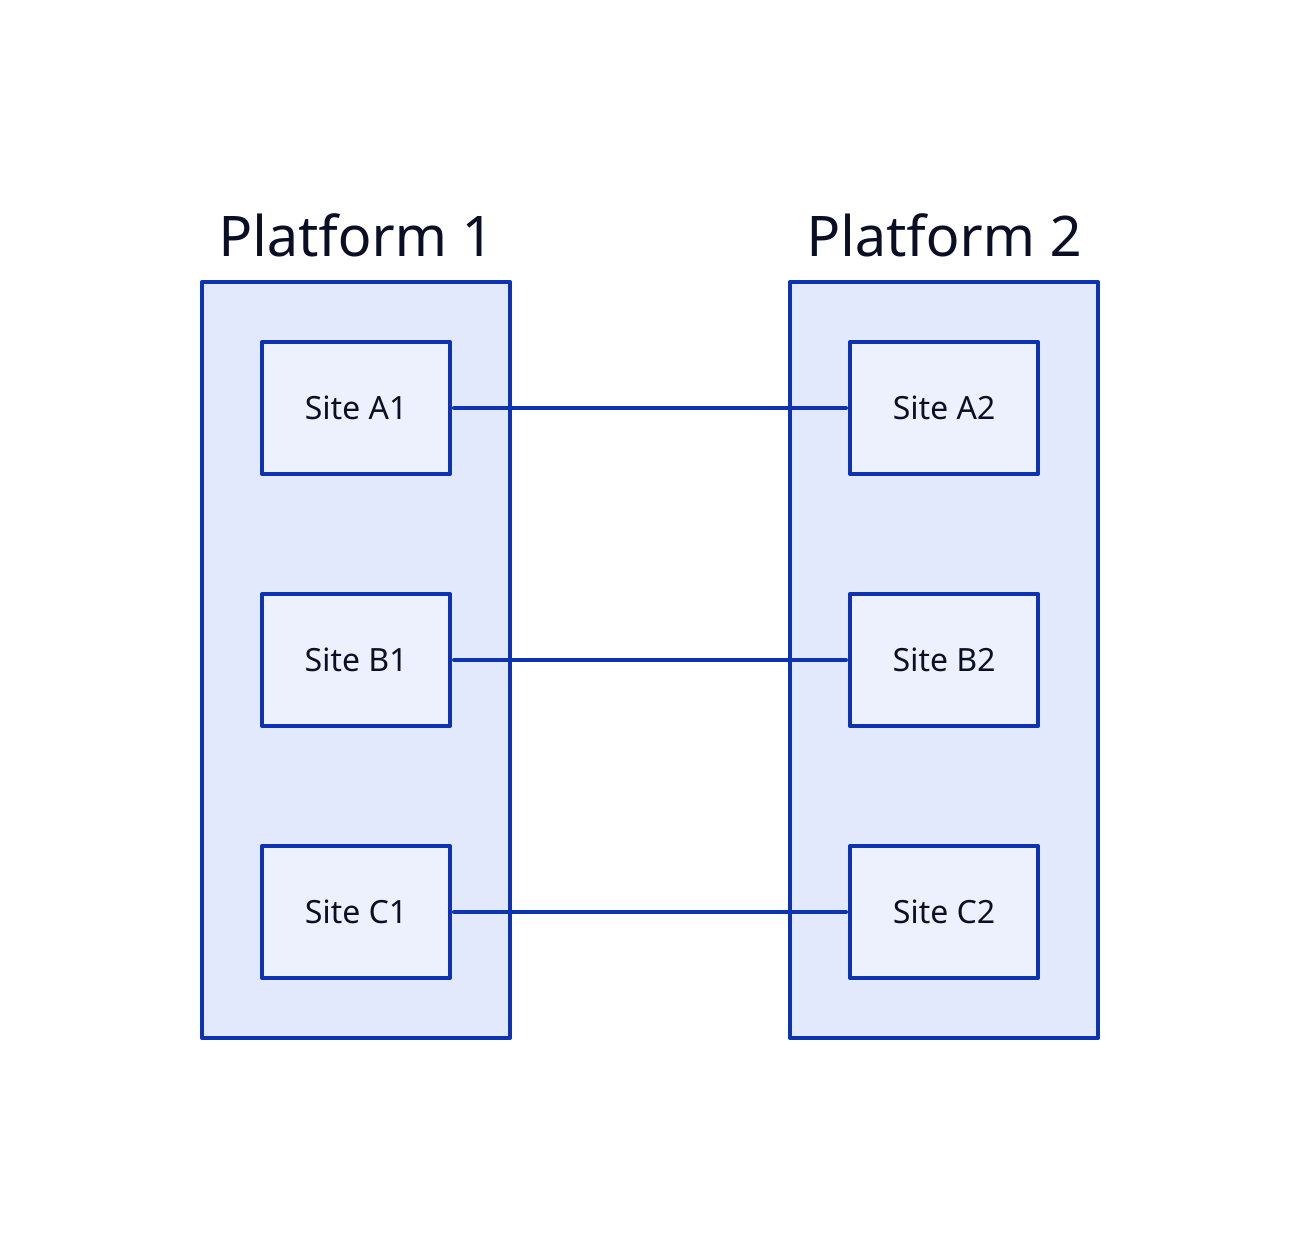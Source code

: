 direction: right

Platform 1.Site A1 -- Platform 2.Site A2
Platform 1.Site B1 -- Platform 2.Site B2
Platform 1.Site C1 -- Platform 2.Site C2
